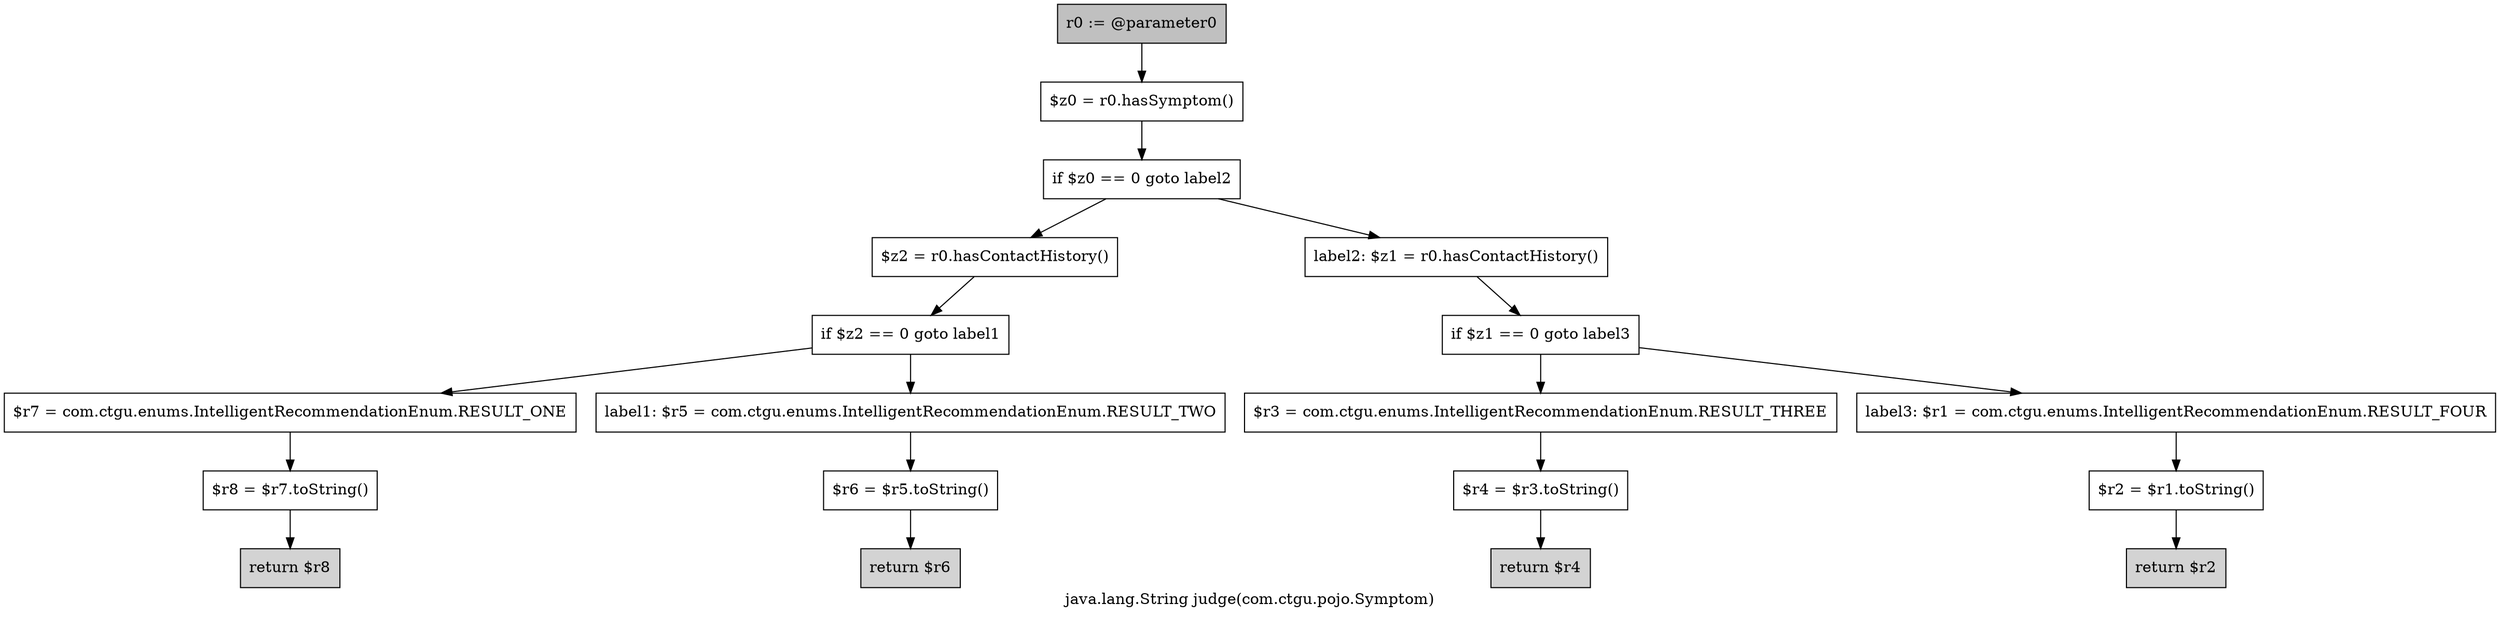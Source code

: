 digraph "java.lang.String judge(com.ctgu.pojo.Symptom)" {
    label="java.lang.String judge(com.ctgu.pojo.Symptom)";
    node [shape=box];
    "0" [style=filled,fillcolor=gray,label="r0 := @parameter0",];
    "1" [label="$z0 = r0.hasSymptom()",];
    "0"->"1";
    "2" [label="if $z0 == 0 goto label2",];
    "1"->"2";
    "3" [label="$z2 = r0.hasContactHistory()",];
    "2"->"3";
    "11" [label="label2: $z1 = r0.hasContactHistory()",];
    "2"->"11";
    "4" [label="if $z2 == 0 goto label1",];
    "3"->"4";
    "5" [label="$r7 = com.ctgu.enums.IntelligentRecommendationEnum.RESULT_ONE",];
    "4"->"5";
    "8" [label="label1: $r5 = com.ctgu.enums.IntelligentRecommendationEnum.RESULT_TWO",];
    "4"->"8";
    "6" [label="$r8 = $r7.toString()",];
    "5"->"6";
    "7" [style=filled,fillcolor=lightgray,label="return $r8",];
    "6"->"7";
    "9" [label="$r6 = $r5.toString()",];
    "8"->"9";
    "10" [style=filled,fillcolor=lightgray,label="return $r6",];
    "9"->"10";
    "12" [label="if $z1 == 0 goto label3",];
    "11"->"12";
    "13" [label="$r3 = com.ctgu.enums.IntelligentRecommendationEnum.RESULT_THREE",];
    "12"->"13";
    "16" [label="label3: $r1 = com.ctgu.enums.IntelligentRecommendationEnum.RESULT_FOUR",];
    "12"->"16";
    "14" [label="$r4 = $r3.toString()",];
    "13"->"14";
    "15" [style=filled,fillcolor=lightgray,label="return $r4",];
    "14"->"15";
    "17" [label="$r2 = $r1.toString()",];
    "16"->"17";
    "18" [style=filled,fillcolor=lightgray,label="return $r2",];
    "17"->"18";
}
